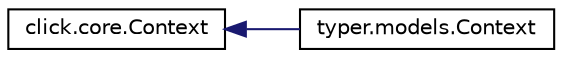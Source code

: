 digraph "Graphical Class Hierarchy"
{
 // LATEX_PDF_SIZE
  edge [fontname="Helvetica",fontsize="10",labelfontname="Helvetica",labelfontsize="10"];
  node [fontname="Helvetica",fontsize="10",shape=record];
  rankdir="LR";
  Node0 [label="click.core.Context",height=0.2,width=0.4,color="black", fillcolor="white", style="filled",URL="$classclick_1_1core_1_1Context.html",tooltip=" "];
  Node0 -> Node1 [dir="back",color="midnightblue",fontsize="10",style="solid",fontname="Helvetica"];
  Node1 [label="typer.models.Context",height=0.2,width=0.4,color="black", fillcolor="white", style="filled",URL="$classtyper_1_1models_1_1Context.html",tooltip=" "];
}
